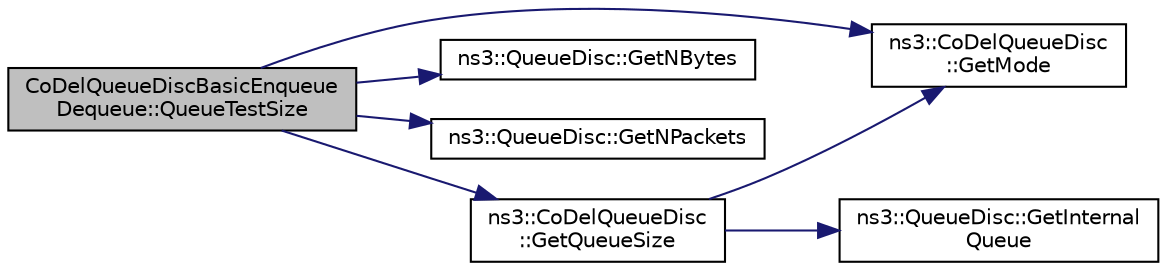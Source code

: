 digraph "CoDelQueueDiscBasicEnqueueDequeue::QueueTestSize"
{
  edge [fontname="Helvetica",fontsize="10",labelfontname="Helvetica",labelfontsize="10"];
  node [fontname="Helvetica",fontsize="10",shape=record];
  rankdir="LR";
  Node1 [label="CoDelQueueDiscBasicEnqueue\lDequeue::QueueTestSize",height=0.2,width=0.4,color="black", fillcolor="grey75", style="filled", fontcolor="black"];
  Node1 -> Node2 [color="midnightblue",fontsize="10",style="solid"];
  Node2 [label="ns3::CoDelQueueDisc\l::GetMode",height=0.2,width=0.4,color="black", fillcolor="white", style="filled",URL="$de/d17/classns3_1_1CoDelQueueDisc.html#ab4e1b3733d0961c823b6fa7d2e36c0bb",tooltip="Get the operating mode of this queue disc. "];
  Node1 -> Node3 [color="midnightblue",fontsize="10",style="solid"];
  Node3 [label="ns3::QueueDisc::GetNBytes",height=0.2,width=0.4,color="black", fillcolor="white", style="filled",URL="$d0/d7b/classns3_1_1QueueDisc.html#ac87d3bbf7381d64808f6764bdfd812e5",tooltip="Get the amount of bytes stored by the queue disc. "];
  Node1 -> Node4 [color="midnightblue",fontsize="10",style="solid"];
  Node4 [label="ns3::QueueDisc::GetNPackets",height=0.2,width=0.4,color="black", fillcolor="white", style="filled",URL="$d0/d7b/classns3_1_1QueueDisc.html#a6ee992f32c1671512f0948fd6cc46a7e",tooltip="Get the number of packets stored by the queue disc. "];
  Node1 -> Node5 [color="midnightblue",fontsize="10",style="solid"];
  Node5 [label="ns3::CoDelQueueDisc\l::GetQueueSize",height=0.2,width=0.4,color="black", fillcolor="white", style="filled",URL="$de/d17/classns3_1_1CoDelQueueDisc.html#a2eed623615f381b9c377ed7add064953",tooltip="Get the current value of the queue in bytes or packets. "];
  Node5 -> Node2 [color="midnightblue",fontsize="10",style="solid"];
  Node5 -> Node6 [color="midnightblue",fontsize="10",style="solid"];
  Node6 [label="ns3::QueueDisc::GetInternal\lQueue",height=0.2,width=0.4,color="black", fillcolor="white", style="filled",URL="$d0/d7b/classns3_1_1QueueDisc.html#adf09b498c07c5677c26ea4b8309def74",tooltip="Get the i-th internal queue. "];
}
